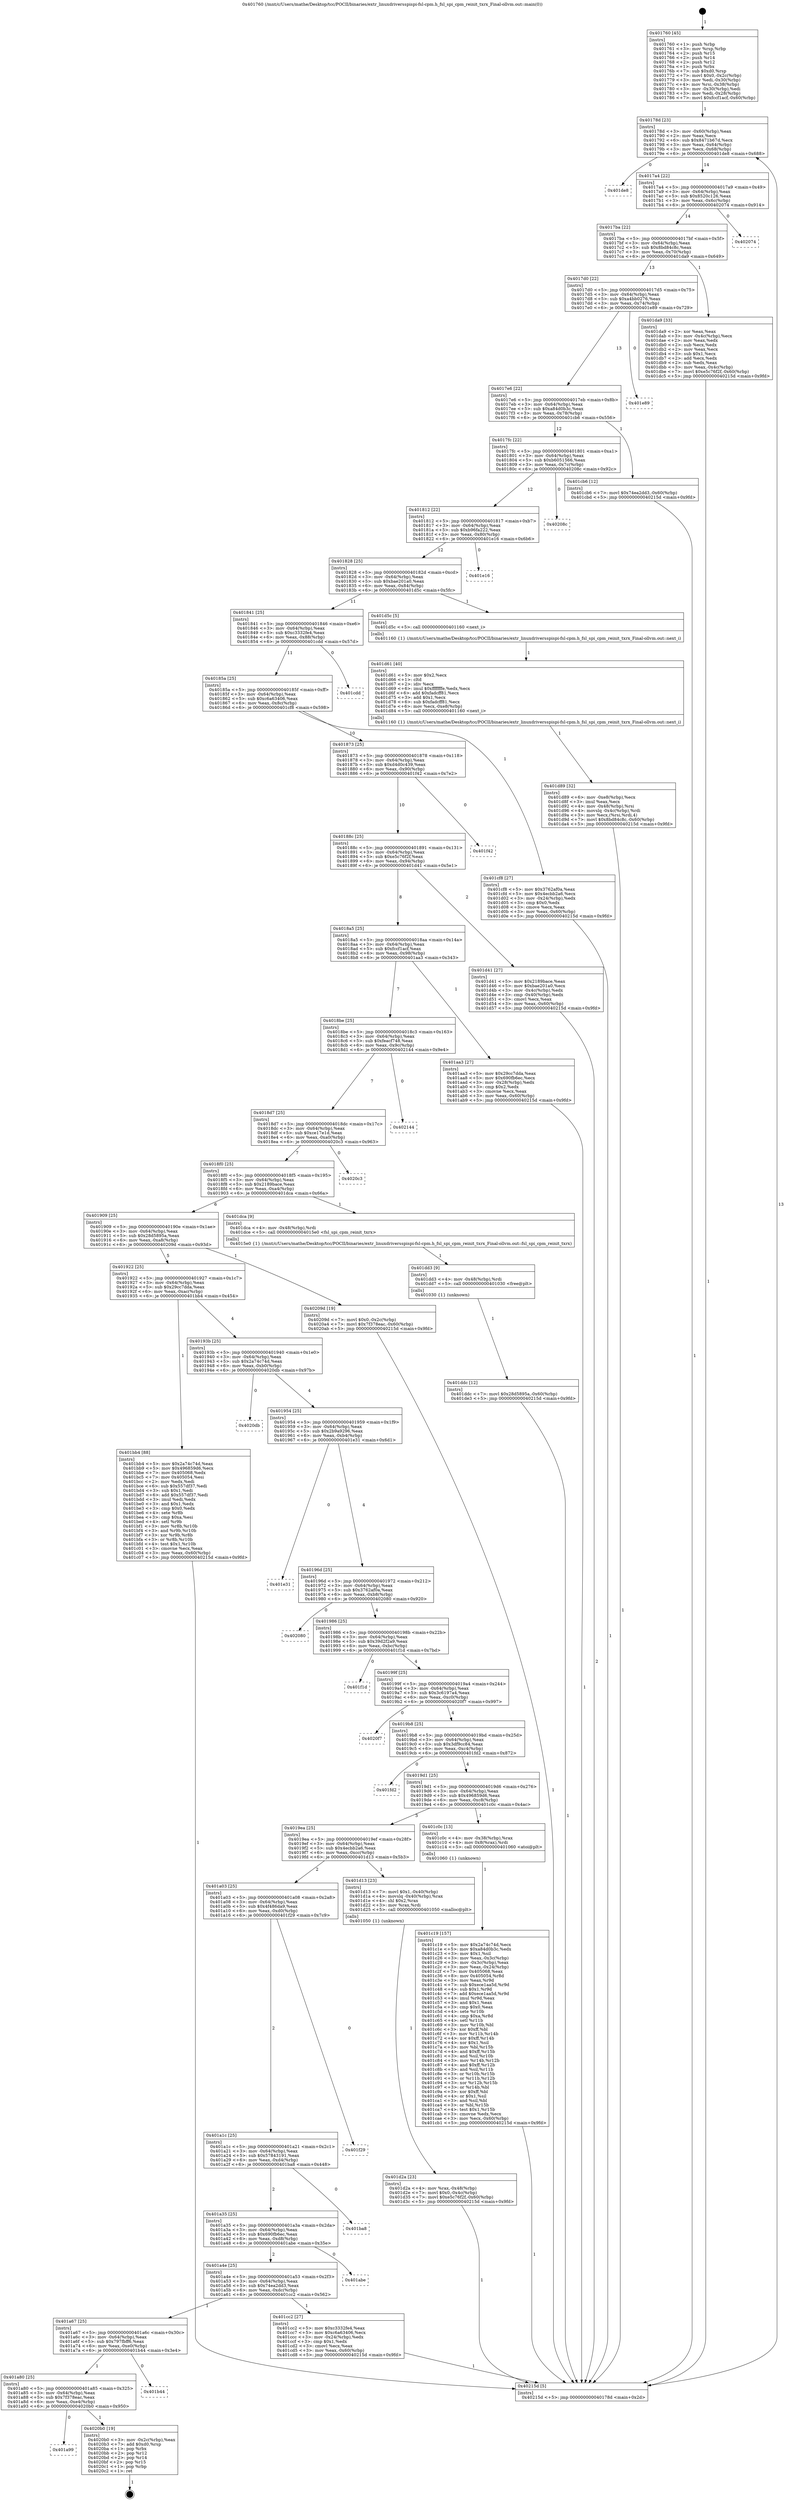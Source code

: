 digraph "0x401760" {
  label = "0x401760 (/mnt/c/Users/mathe/Desktop/tcc/POCII/binaries/extr_linuxdriversspispi-fsl-cpm.h_fsl_spi_cpm_reinit_txrx_Final-ollvm.out::main(0))"
  labelloc = "t"
  node[shape=record]

  Entry [label="",width=0.3,height=0.3,shape=circle,fillcolor=black,style=filled]
  "0x40178d" [label="{
     0x40178d [23]\l
     | [instrs]\l
     &nbsp;&nbsp;0x40178d \<+3\>: mov -0x60(%rbp),%eax\l
     &nbsp;&nbsp;0x401790 \<+2\>: mov %eax,%ecx\l
     &nbsp;&nbsp;0x401792 \<+6\>: sub $0x8471b67d,%ecx\l
     &nbsp;&nbsp;0x401798 \<+3\>: mov %eax,-0x64(%rbp)\l
     &nbsp;&nbsp;0x40179b \<+3\>: mov %ecx,-0x68(%rbp)\l
     &nbsp;&nbsp;0x40179e \<+6\>: je 0000000000401de8 \<main+0x688\>\l
  }"]
  "0x401de8" [label="{
     0x401de8\l
  }", style=dashed]
  "0x4017a4" [label="{
     0x4017a4 [22]\l
     | [instrs]\l
     &nbsp;&nbsp;0x4017a4 \<+5\>: jmp 00000000004017a9 \<main+0x49\>\l
     &nbsp;&nbsp;0x4017a9 \<+3\>: mov -0x64(%rbp),%eax\l
     &nbsp;&nbsp;0x4017ac \<+5\>: sub $0x8520c126,%eax\l
     &nbsp;&nbsp;0x4017b1 \<+3\>: mov %eax,-0x6c(%rbp)\l
     &nbsp;&nbsp;0x4017b4 \<+6\>: je 0000000000402074 \<main+0x914\>\l
  }"]
  Exit [label="",width=0.3,height=0.3,shape=circle,fillcolor=black,style=filled,peripheries=2]
  "0x402074" [label="{
     0x402074\l
  }", style=dashed]
  "0x4017ba" [label="{
     0x4017ba [22]\l
     | [instrs]\l
     &nbsp;&nbsp;0x4017ba \<+5\>: jmp 00000000004017bf \<main+0x5f\>\l
     &nbsp;&nbsp;0x4017bf \<+3\>: mov -0x64(%rbp),%eax\l
     &nbsp;&nbsp;0x4017c2 \<+5\>: sub $0x8bd84c8c,%eax\l
     &nbsp;&nbsp;0x4017c7 \<+3\>: mov %eax,-0x70(%rbp)\l
     &nbsp;&nbsp;0x4017ca \<+6\>: je 0000000000401da9 \<main+0x649\>\l
  }"]
  "0x401a99" [label="{
     0x401a99\l
  }", style=dashed]
  "0x401da9" [label="{
     0x401da9 [33]\l
     | [instrs]\l
     &nbsp;&nbsp;0x401da9 \<+2\>: xor %eax,%eax\l
     &nbsp;&nbsp;0x401dab \<+3\>: mov -0x4c(%rbp),%ecx\l
     &nbsp;&nbsp;0x401dae \<+2\>: mov %eax,%edx\l
     &nbsp;&nbsp;0x401db0 \<+2\>: sub %ecx,%edx\l
     &nbsp;&nbsp;0x401db2 \<+2\>: mov %eax,%ecx\l
     &nbsp;&nbsp;0x401db4 \<+3\>: sub $0x1,%ecx\l
     &nbsp;&nbsp;0x401db7 \<+2\>: add %ecx,%edx\l
     &nbsp;&nbsp;0x401db9 \<+2\>: sub %edx,%eax\l
     &nbsp;&nbsp;0x401dbb \<+3\>: mov %eax,-0x4c(%rbp)\l
     &nbsp;&nbsp;0x401dbe \<+7\>: movl $0xe5c76f2f,-0x60(%rbp)\l
     &nbsp;&nbsp;0x401dc5 \<+5\>: jmp 000000000040215d \<main+0x9fd\>\l
  }"]
  "0x4017d0" [label="{
     0x4017d0 [22]\l
     | [instrs]\l
     &nbsp;&nbsp;0x4017d0 \<+5\>: jmp 00000000004017d5 \<main+0x75\>\l
     &nbsp;&nbsp;0x4017d5 \<+3\>: mov -0x64(%rbp),%eax\l
     &nbsp;&nbsp;0x4017d8 \<+5\>: sub $0xa4bb0276,%eax\l
     &nbsp;&nbsp;0x4017dd \<+3\>: mov %eax,-0x74(%rbp)\l
     &nbsp;&nbsp;0x4017e0 \<+6\>: je 0000000000401e89 \<main+0x729\>\l
  }"]
  "0x4020b0" [label="{
     0x4020b0 [19]\l
     | [instrs]\l
     &nbsp;&nbsp;0x4020b0 \<+3\>: mov -0x2c(%rbp),%eax\l
     &nbsp;&nbsp;0x4020b3 \<+7\>: add $0xd0,%rsp\l
     &nbsp;&nbsp;0x4020ba \<+1\>: pop %rbx\l
     &nbsp;&nbsp;0x4020bb \<+2\>: pop %r12\l
     &nbsp;&nbsp;0x4020bd \<+2\>: pop %r14\l
     &nbsp;&nbsp;0x4020bf \<+2\>: pop %r15\l
     &nbsp;&nbsp;0x4020c1 \<+1\>: pop %rbp\l
     &nbsp;&nbsp;0x4020c2 \<+1\>: ret\l
  }"]
  "0x401e89" [label="{
     0x401e89\l
  }", style=dashed]
  "0x4017e6" [label="{
     0x4017e6 [22]\l
     | [instrs]\l
     &nbsp;&nbsp;0x4017e6 \<+5\>: jmp 00000000004017eb \<main+0x8b\>\l
     &nbsp;&nbsp;0x4017eb \<+3\>: mov -0x64(%rbp),%eax\l
     &nbsp;&nbsp;0x4017ee \<+5\>: sub $0xa84d0b3c,%eax\l
     &nbsp;&nbsp;0x4017f3 \<+3\>: mov %eax,-0x78(%rbp)\l
     &nbsp;&nbsp;0x4017f6 \<+6\>: je 0000000000401cb6 \<main+0x556\>\l
  }"]
  "0x401a80" [label="{
     0x401a80 [25]\l
     | [instrs]\l
     &nbsp;&nbsp;0x401a80 \<+5\>: jmp 0000000000401a85 \<main+0x325\>\l
     &nbsp;&nbsp;0x401a85 \<+3\>: mov -0x64(%rbp),%eax\l
     &nbsp;&nbsp;0x401a88 \<+5\>: sub $0x7f378eac,%eax\l
     &nbsp;&nbsp;0x401a8d \<+6\>: mov %eax,-0xe4(%rbp)\l
     &nbsp;&nbsp;0x401a93 \<+6\>: je 00000000004020b0 \<main+0x950\>\l
  }"]
  "0x401cb6" [label="{
     0x401cb6 [12]\l
     | [instrs]\l
     &nbsp;&nbsp;0x401cb6 \<+7\>: movl $0x74ea2dd3,-0x60(%rbp)\l
     &nbsp;&nbsp;0x401cbd \<+5\>: jmp 000000000040215d \<main+0x9fd\>\l
  }"]
  "0x4017fc" [label="{
     0x4017fc [22]\l
     | [instrs]\l
     &nbsp;&nbsp;0x4017fc \<+5\>: jmp 0000000000401801 \<main+0xa1\>\l
     &nbsp;&nbsp;0x401801 \<+3\>: mov -0x64(%rbp),%eax\l
     &nbsp;&nbsp;0x401804 \<+5\>: sub $0xb6051566,%eax\l
     &nbsp;&nbsp;0x401809 \<+3\>: mov %eax,-0x7c(%rbp)\l
     &nbsp;&nbsp;0x40180c \<+6\>: je 000000000040208c \<main+0x92c\>\l
  }"]
  "0x401b44" [label="{
     0x401b44\l
  }", style=dashed]
  "0x40208c" [label="{
     0x40208c\l
  }", style=dashed]
  "0x401812" [label="{
     0x401812 [22]\l
     | [instrs]\l
     &nbsp;&nbsp;0x401812 \<+5\>: jmp 0000000000401817 \<main+0xb7\>\l
     &nbsp;&nbsp;0x401817 \<+3\>: mov -0x64(%rbp),%eax\l
     &nbsp;&nbsp;0x40181a \<+5\>: sub $0xb96fa222,%eax\l
     &nbsp;&nbsp;0x40181f \<+3\>: mov %eax,-0x80(%rbp)\l
     &nbsp;&nbsp;0x401822 \<+6\>: je 0000000000401e16 \<main+0x6b6\>\l
  }"]
  "0x401ddc" [label="{
     0x401ddc [12]\l
     | [instrs]\l
     &nbsp;&nbsp;0x401ddc \<+7\>: movl $0x28d5895a,-0x60(%rbp)\l
     &nbsp;&nbsp;0x401de3 \<+5\>: jmp 000000000040215d \<main+0x9fd\>\l
  }"]
  "0x401e16" [label="{
     0x401e16\l
  }", style=dashed]
  "0x401828" [label="{
     0x401828 [25]\l
     | [instrs]\l
     &nbsp;&nbsp;0x401828 \<+5\>: jmp 000000000040182d \<main+0xcd\>\l
     &nbsp;&nbsp;0x40182d \<+3\>: mov -0x64(%rbp),%eax\l
     &nbsp;&nbsp;0x401830 \<+5\>: sub $0xbae201a0,%eax\l
     &nbsp;&nbsp;0x401835 \<+6\>: mov %eax,-0x84(%rbp)\l
     &nbsp;&nbsp;0x40183b \<+6\>: je 0000000000401d5c \<main+0x5fc\>\l
  }"]
  "0x401dd3" [label="{
     0x401dd3 [9]\l
     | [instrs]\l
     &nbsp;&nbsp;0x401dd3 \<+4\>: mov -0x48(%rbp),%rdi\l
     &nbsp;&nbsp;0x401dd7 \<+5\>: call 0000000000401030 \<free@plt\>\l
     | [calls]\l
     &nbsp;&nbsp;0x401030 \{1\} (unknown)\l
  }"]
  "0x401d5c" [label="{
     0x401d5c [5]\l
     | [instrs]\l
     &nbsp;&nbsp;0x401d5c \<+5\>: call 0000000000401160 \<next_i\>\l
     | [calls]\l
     &nbsp;&nbsp;0x401160 \{1\} (/mnt/c/Users/mathe/Desktop/tcc/POCII/binaries/extr_linuxdriversspispi-fsl-cpm.h_fsl_spi_cpm_reinit_txrx_Final-ollvm.out::next_i)\l
  }"]
  "0x401841" [label="{
     0x401841 [25]\l
     | [instrs]\l
     &nbsp;&nbsp;0x401841 \<+5\>: jmp 0000000000401846 \<main+0xe6\>\l
     &nbsp;&nbsp;0x401846 \<+3\>: mov -0x64(%rbp),%eax\l
     &nbsp;&nbsp;0x401849 \<+5\>: sub $0xc3332fe4,%eax\l
     &nbsp;&nbsp;0x40184e \<+6\>: mov %eax,-0x88(%rbp)\l
     &nbsp;&nbsp;0x401854 \<+6\>: je 0000000000401cdd \<main+0x57d\>\l
  }"]
  "0x401d89" [label="{
     0x401d89 [32]\l
     | [instrs]\l
     &nbsp;&nbsp;0x401d89 \<+6\>: mov -0xe8(%rbp),%ecx\l
     &nbsp;&nbsp;0x401d8f \<+3\>: imul %eax,%ecx\l
     &nbsp;&nbsp;0x401d92 \<+4\>: mov -0x48(%rbp),%rsi\l
     &nbsp;&nbsp;0x401d96 \<+4\>: movslq -0x4c(%rbp),%rdi\l
     &nbsp;&nbsp;0x401d9a \<+3\>: mov %ecx,(%rsi,%rdi,4)\l
     &nbsp;&nbsp;0x401d9d \<+7\>: movl $0x8bd84c8c,-0x60(%rbp)\l
     &nbsp;&nbsp;0x401da4 \<+5\>: jmp 000000000040215d \<main+0x9fd\>\l
  }"]
  "0x401cdd" [label="{
     0x401cdd\l
  }", style=dashed]
  "0x40185a" [label="{
     0x40185a [25]\l
     | [instrs]\l
     &nbsp;&nbsp;0x40185a \<+5\>: jmp 000000000040185f \<main+0xff\>\l
     &nbsp;&nbsp;0x40185f \<+3\>: mov -0x64(%rbp),%eax\l
     &nbsp;&nbsp;0x401862 \<+5\>: sub $0xc6a63406,%eax\l
     &nbsp;&nbsp;0x401867 \<+6\>: mov %eax,-0x8c(%rbp)\l
     &nbsp;&nbsp;0x40186d \<+6\>: je 0000000000401cf8 \<main+0x598\>\l
  }"]
  "0x401d61" [label="{
     0x401d61 [40]\l
     | [instrs]\l
     &nbsp;&nbsp;0x401d61 \<+5\>: mov $0x2,%ecx\l
     &nbsp;&nbsp;0x401d66 \<+1\>: cltd\l
     &nbsp;&nbsp;0x401d67 \<+2\>: idiv %ecx\l
     &nbsp;&nbsp;0x401d69 \<+6\>: imul $0xfffffffe,%edx,%ecx\l
     &nbsp;&nbsp;0x401d6f \<+6\>: add $0xfadcff81,%ecx\l
     &nbsp;&nbsp;0x401d75 \<+3\>: add $0x1,%ecx\l
     &nbsp;&nbsp;0x401d78 \<+6\>: sub $0xfadcff81,%ecx\l
     &nbsp;&nbsp;0x401d7e \<+6\>: mov %ecx,-0xe8(%rbp)\l
     &nbsp;&nbsp;0x401d84 \<+5\>: call 0000000000401160 \<next_i\>\l
     | [calls]\l
     &nbsp;&nbsp;0x401160 \{1\} (/mnt/c/Users/mathe/Desktop/tcc/POCII/binaries/extr_linuxdriversspispi-fsl-cpm.h_fsl_spi_cpm_reinit_txrx_Final-ollvm.out::next_i)\l
  }"]
  "0x401cf8" [label="{
     0x401cf8 [27]\l
     | [instrs]\l
     &nbsp;&nbsp;0x401cf8 \<+5\>: mov $0x3762af0a,%eax\l
     &nbsp;&nbsp;0x401cfd \<+5\>: mov $0x4ecbb2a6,%ecx\l
     &nbsp;&nbsp;0x401d02 \<+3\>: mov -0x24(%rbp),%edx\l
     &nbsp;&nbsp;0x401d05 \<+3\>: cmp $0x0,%edx\l
     &nbsp;&nbsp;0x401d08 \<+3\>: cmove %ecx,%eax\l
     &nbsp;&nbsp;0x401d0b \<+3\>: mov %eax,-0x60(%rbp)\l
     &nbsp;&nbsp;0x401d0e \<+5\>: jmp 000000000040215d \<main+0x9fd\>\l
  }"]
  "0x401873" [label="{
     0x401873 [25]\l
     | [instrs]\l
     &nbsp;&nbsp;0x401873 \<+5\>: jmp 0000000000401878 \<main+0x118\>\l
     &nbsp;&nbsp;0x401878 \<+3\>: mov -0x64(%rbp),%eax\l
     &nbsp;&nbsp;0x40187b \<+5\>: sub $0xd4d0c439,%eax\l
     &nbsp;&nbsp;0x401880 \<+6\>: mov %eax,-0x90(%rbp)\l
     &nbsp;&nbsp;0x401886 \<+6\>: je 0000000000401f42 \<main+0x7e2\>\l
  }"]
  "0x401d2a" [label="{
     0x401d2a [23]\l
     | [instrs]\l
     &nbsp;&nbsp;0x401d2a \<+4\>: mov %rax,-0x48(%rbp)\l
     &nbsp;&nbsp;0x401d2e \<+7\>: movl $0x0,-0x4c(%rbp)\l
     &nbsp;&nbsp;0x401d35 \<+7\>: movl $0xe5c76f2f,-0x60(%rbp)\l
     &nbsp;&nbsp;0x401d3c \<+5\>: jmp 000000000040215d \<main+0x9fd\>\l
  }"]
  "0x401f42" [label="{
     0x401f42\l
  }", style=dashed]
  "0x40188c" [label="{
     0x40188c [25]\l
     | [instrs]\l
     &nbsp;&nbsp;0x40188c \<+5\>: jmp 0000000000401891 \<main+0x131\>\l
     &nbsp;&nbsp;0x401891 \<+3\>: mov -0x64(%rbp),%eax\l
     &nbsp;&nbsp;0x401894 \<+5\>: sub $0xe5c76f2f,%eax\l
     &nbsp;&nbsp;0x401899 \<+6\>: mov %eax,-0x94(%rbp)\l
     &nbsp;&nbsp;0x40189f \<+6\>: je 0000000000401d41 \<main+0x5e1\>\l
  }"]
  "0x401a67" [label="{
     0x401a67 [25]\l
     | [instrs]\l
     &nbsp;&nbsp;0x401a67 \<+5\>: jmp 0000000000401a6c \<main+0x30c\>\l
     &nbsp;&nbsp;0x401a6c \<+3\>: mov -0x64(%rbp),%eax\l
     &nbsp;&nbsp;0x401a6f \<+5\>: sub $0x797fbff6,%eax\l
     &nbsp;&nbsp;0x401a74 \<+6\>: mov %eax,-0xe0(%rbp)\l
     &nbsp;&nbsp;0x401a7a \<+6\>: je 0000000000401b44 \<main+0x3e4\>\l
  }"]
  "0x401d41" [label="{
     0x401d41 [27]\l
     | [instrs]\l
     &nbsp;&nbsp;0x401d41 \<+5\>: mov $0x2189bace,%eax\l
     &nbsp;&nbsp;0x401d46 \<+5\>: mov $0xbae201a0,%ecx\l
     &nbsp;&nbsp;0x401d4b \<+3\>: mov -0x4c(%rbp),%edx\l
     &nbsp;&nbsp;0x401d4e \<+3\>: cmp -0x40(%rbp),%edx\l
     &nbsp;&nbsp;0x401d51 \<+3\>: cmovl %ecx,%eax\l
     &nbsp;&nbsp;0x401d54 \<+3\>: mov %eax,-0x60(%rbp)\l
     &nbsp;&nbsp;0x401d57 \<+5\>: jmp 000000000040215d \<main+0x9fd\>\l
  }"]
  "0x4018a5" [label="{
     0x4018a5 [25]\l
     | [instrs]\l
     &nbsp;&nbsp;0x4018a5 \<+5\>: jmp 00000000004018aa \<main+0x14a\>\l
     &nbsp;&nbsp;0x4018aa \<+3\>: mov -0x64(%rbp),%eax\l
     &nbsp;&nbsp;0x4018ad \<+5\>: sub $0xfccf1acf,%eax\l
     &nbsp;&nbsp;0x4018b2 \<+6\>: mov %eax,-0x98(%rbp)\l
     &nbsp;&nbsp;0x4018b8 \<+6\>: je 0000000000401aa3 \<main+0x343\>\l
  }"]
  "0x401cc2" [label="{
     0x401cc2 [27]\l
     | [instrs]\l
     &nbsp;&nbsp;0x401cc2 \<+5\>: mov $0xc3332fe4,%eax\l
     &nbsp;&nbsp;0x401cc7 \<+5\>: mov $0xc6a63406,%ecx\l
     &nbsp;&nbsp;0x401ccc \<+3\>: mov -0x24(%rbp),%edx\l
     &nbsp;&nbsp;0x401ccf \<+3\>: cmp $0x1,%edx\l
     &nbsp;&nbsp;0x401cd2 \<+3\>: cmovl %ecx,%eax\l
     &nbsp;&nbsp;0x401cd5 \<+3\>: mov %eax,-0x60(%rbp)\l
     &nbsp;&nbsp;0x401cd8 \<+5\>: jmp 000000000040215d \<main+0x9fd\>\l
  }"]
  "0x401aa3" [label="{
     0x401aa3 [27]\l
     | [instrs]\l
     &nbsp;&nbsp;0x401aa3 \<+5\>: mov $0x29cc7dda,%eax\l
     &nbsp;&nbsp;0x401aa8 \<+5\>: mov $0x690fb6ec,%ecx\l
     &nbsp;&nbsp;0x401aad \<+3\>: mov -0x28(%rbp),%edx\l
     &nbsp;&nbsp;0x401ab0 \<+3\>: cmp $0x2,%edx\l
     &nbsp;&nbsp;0x401ab3 \<+3\>: cmovne %ecx,%eax\l
     &nbsp;&nbsp;0x401ab6 \<+3\>: mov %eax,-0x60(%rbp)\l
     &nbsp;&nbsp;0x401ab9 \<+5\>: jmp 000000000040215d \<main+0x9fd\>\l
  }"]
  "0x4018be" [label="{
     0x4018be [25]\l
     | [instrs]\l
     &nbsp;&nbsp;0x4018be \<+5\>: jmp 00000000004018c3 \<main+0x163\>\l
     &nbsp;&nbsp;0x4018c3 \<+3\>: mov -0x64(%rbp),%eax\l
     &nbsp;&nbsp;0x4018c6 \<+5\>: sub $0xfeacf748,%eax\l
     &nbsp;&nbsp;0x4018cb \<+6\>: mov %eax,-0x9c(%rbp)\l
     &nbsp;&nbsp;0x4018d1 \<+6\>: je 0000000000402144 \<main+0x9e4\>\l
  }"]
  "0x40215d" [label="{
     0x40215d [5]\l
     | [instrs]\l
     &nbsp;&nbsp;0x40215d \<+5\>: jmp 000000000040178d \<main+0x2d\>\l
  }"]
  "0x401760" [label="{
     0x401760 [45]\l
     | [instrs]\l
     &nbsp;&nbsp;0x401760 \<+1\>: push %rbp\l
     &nbsp;&nbsp;0x401761 \<+3\>: mov %rsp,%rbp\l
     &nbsp;&nbsp;0x401764 \<+2\>: push %r15\l
     &nbsp;&nbsp;0x401766 \<+2\>: push %r14\l
     &nbsp;&nbsp;0x401768 \<+2\>: push %r12\l
     &nbsp;&nbsp;0x40176a \<+1\>: push %rbx\l
     &nbsp;&nbsp;0x40176b \<+7\>: sub $0xd0,%rsp\l
     &nbsp;&nbsp;0x401772 \<+7\>: movl $0x0,-0x2c(%rbp)\l
     &nbsp;&nbsp;0x401779 \<+3\>: mov %edi,-0x30(%rbp)\l
     &nbsp;&nbsp;0x40177c \<+4\>: mov %rsi,-0x38(%rbp)\l
     &nbsp;&nbsp;0x401780 \<+3\>: mov -0x30(%rbp),%edi\l
     &nbsp;&nbsp;0x401783 \<+3\>: mov %edi,-0x28(%rbp)\l
     &nbsp;&nbsp;0x401786 \<+7\>: movl $0xfccf1acf,-0x60(%rbp)\l
  }"]
  "0x401a4e" [label="{
     0x401a4e [25]\l
     | [instrs]\l
     &nbsp;&nbsp;0x401a4e \<+5\>: jmp 0000000000401a53 \<main+0x2f3\>\l
     &nbsp;&nbsp;0x401a53 \<+3\>: mov -0x64(%rbp),%eax\l
     &nbsp;&nbsp;0x401a56 \<+5\>: sub $0x74ea2dd3,%eax\l
     &nbsp;&nbsp;0x401a5b \<+6\>: mov %eax,-0xdc(%rbp)\l
     &nbsp;&nbsp;0x401a61 \<+6\>: je 0000000000401cc2 \<main+0x562\>\l
  }"]
  "0x402144" [label="{
     0x402144\l
  }", style=dashed]
  "0x4018d7" [label="{
     0x4018d7 [25]\l
     | [instrs]\l
     &nbsp;&nbsp;0x4018d7 \<+5\>: jmp 00000000004018dc \<main+0x17c\>\l
     &nbsp;&nbsp;0x4018dc \<+3\>: mov -0x64(%rbp),%eax\l
     &nbsp;&nbsp;0x4018df \<+5\>: sub $0xce17e1d,%eax\l
     &nbsp;&nbsp;0x4018e4 \<+6\>: mov %eax,-0xa0(%rbp)\l
     &nbsp;&nbsp;0x4018ea \<+6\>: je 00000000004020c3 \<main+0x963\>\l
  }"]
  "0x401abe" [label="{
     0x401abe\l
  }", style=dashed]
  "0x4020c3" [label="{
     0x4020c3\l
  }", style=dashed]
  "0x4018f0" [label="{
     0x4018f0 [25]\l
     | [instrs]\l
     &nbsp;&nbsp;0x4018f0 \<+5\>: jmp 00000000004018f5 \<main+0x195\>\l
     &nbsp;&nbsp;0x4018f5 \<+3\>: mov -0x64(%rbp),%eax\l
     &nbsp;&nbsp;0x4018f8 \<+5\>: sub $0x2189bace,%eax\l
     &nbsp;&nbsp;0x4018fd \<+6\>: mov %eax,-0xa4(%rbp)\l
     &nbsp;&nbsp;0x401903 \<+6\>: je 0000000000401dca \<main+0x66a\>\l
  }"]
  "0x401a35" [label="{
     0x401a35 [25]\l
     | [instrs]\l
     &nbsp;&nbsp;0x401a35 \<+5\>: jmp 0000000000401a3a \<main+0x2da\>\l
     &nbsp;&nbsp;0x401a3a \<+3\>: mov -0x64(%rbp),%eax\l
     &nbsp;&nbsp;0x401a3d \<+5\>: sub $0x690fb6ec,%eax\l
     &nbsp;&nbsp;0x401a42 \<+6\>: mov %eax,-0xd8(%rbp)\l
     &nbsp;&nbsp;0x401a48 \<+6\>: je 0000000000401abe \<main+0x35e\>\l
  }"]
  "0x401dca" [label="{
     0x401dca [9]\l
     | [instrs]\l
     &nbsp;&nbsp;0x401dca \<+4\>: mov -0x48(%rbp),%rdi\l
     &nbsp;&nbsp;0x401dce \<+5\>: call 00000000004015e0 \<fsl_spi_cpm_reinit_txrx\>\l
     | [calls]\l
     &nbsp;&nbsp;0x4015e0 \{1\} (/mnt/c/Users/mathe/Desktop/tcc/POCII/binaries/extr_linuxdriversspispi-fsl-cpm.h_fsl_spi_cpm_reinit_txrx_Final-ollvm.out::fsl_spi_cpm_reinit_txrx)\l
  }"]
  "0x401909" [label="{
     0x401909 [25]\l
     | [instrs]\l
     &nbsp;&nbsp;0x401909 \<+5\>: jmp 000000000040190e \<main+0x1ae\>\l
     &nbsp;&nbsp;0x40190e \<+3\>: mov -0x64(%rbp),%eax\l
     &nbsp;&nbsp;0x401911 \<+5\>: sub $0x28d5895a,%eax\l
     &nbsp;&nbsp;0x401916 \<+6\>: mov %eax,-0xa8(%rbp)\l
     &nbsp;&nbsp;0x40191c \<+6\>: je 000000000040209d \<main+0x93d\>\l
  }"]
  "0x401ba8" [label="{
     0x401ba8\l
  }", style=dashed]
  "0x40209d" [label="{
     0x40209d [19]\l
     | [instrs]\l
     &nbsp;&nbsp;0x40209d \<+7\>: movl $0x0,-0x2c(%rbp)\l
     &nbsp;&nbsp;0x4020a4 \<+7\>: movl $0x7f378eac,-0x60(%rbp)\l
     &nbsp;&nbsp;0x4020ab \<+5\>: jmp 000000000040215d \<main+0x9fd\>\l
  }"]
  "0x401922" [label="{
     0x401922 [25]\l
     | [instrs]\l
     &nbsp;&nbsp;0x401922 \<+5\>: jmp 0000000000401927 \<main+0x1c7\>\l
     &nbsp;&nbsp;0x401927 \<+3\>: mov -0x64(%rbp),%eax\l
     &nbsp;&nbsp;0x40192a \<+5\>: sub $0x29cc7dda,%eax\l
     &nbsp;&nbsp;0x40192f \<+6\>: mov %eax,-0xac(%rbp)\l
     &nbsp;&nbsp;0x401935 \<+6\>: je 0000000000401bb4 \<main+0x454\>\l
  }"]
  "0x401a1c" [label="{
     0x401a1c [25]\l
     | [instrs]\l
     &nbsp;&nbsp;0x401a1c \<+5\>: jmp 0000000000401a21 \<main+0x2c1\>\l
     &nbsp;&nbsp;0x401a21 \<+3\>: mov -0x64(%rbp),%eax\l
     &nbsp;&nbsp;0x401a24 \<+5\>: sub $0x57843191,%eax\l
     &nbsp;&nbsp;0x401a29 \<+6\>: mov %eax,-0xd4(%rbp)\l
     &nbsp;&nbsp;0x401a2f \<+6\>: je 0000000000401ba8 \<main+0x448\>\l
  }"]
  "0x401bb4" [label="{
     0x401bb4 [88]\l
     | [instrs]\l
     &nbsp;&nbsp;0x401bb4 \<+5\>: mov $0x2a74c74d,%eax\l
     &nbsp;&nbsp;0x401bb9 \<+5\>: mov $0x496859d6,%ecx\l
     &nbsp;&nbsp;0x401bbe \<+7\>: mov 0x405068,%edx\l
     &nbsp;&nbsp;0x401bc5 \<+7\>: mov 0x405054,%esi\l
     &nbsp;&nbsp;0x401bcc \<+2\>: mov %edx,%edi\l
     &nbsp;&nbsp;0x401bce \<+6\>: sub $0x557df37,%edi\l
     &nbsp;&nbsp;0x401bd4 \<+3\>: sub $0x1,%edi\l
     &nbsp;&nbsp;0x401bd7 \<+6\>: add $0x557df37,%edi\l
     &nbsp;&nbsp;0x401bdd \<+3\>: imul %edi,%edx\l
     &nbsp;&nbsp;0x401be0 \<+3\>: and $0x1,%edx\l
     &nbsp;&nbsp;0x401be3 \<+3\>: cmp $0x0,%edx\l
     &nbsp;&nbsp;0x401be6 \<+4\>: sete %r8b\l
     &nbsp;&nbsp;0x401bea \<+3\>: cmp $0xa,%esi\l
     &nbsp;&nbsp;0x401bed \<+4\>: setl %r9b\l
     &nbsp;&nbsp;0x401bf1 \<+3\>: mov %r8b,%r10b\l
     &nbsp;&nbsp;0x401bf4 \<+3\>: and %r9b,%r10b\l
     &nbsp;&nbsp;0x401bf7 \<+3\>: xor %r9b,%r8b\l
     &nbsp;&nbsp;0x401bfa \<+3\>: or %r8b,%r10b\l
     &nbsp;&nbsp;0x401bfd \<+4\>: test $0x1,%r10b\l
     &nbsp;&nbsp;0x401c01 \<+3\>: cmovne %ecx,%eax\l
     &nbsp;&nbsp;0x401c04 \<+3\>: mov %eax,-0x60(%rbp)\l
     &nbsp;&nbsp;0x401c07 \<+5\>: jmp 000000000040215d \<main+0x9fd\>\l
  }"]
  "0x40193b" [label="{
     0x40193b [25]\l
     | [instrs]\l
     &nbsp;&nbsp;0x40193b \<+5\>: jmp 0000000000401940 \<main+0x1e0\>\l
     &nbsp;&nbsp;0x401940 \<+3\>: mov -0x64(%rbp),%eax\l
     &nbsp;&nbsp;0x401943 \<+5\>: sub $0x2a74c74d,%eax\l
     &nbsp;&nbsp;0x401948 \<+6\>: mov %eax,-0xb0(%rbp)\l
     &nbsp;&nbsp;0x40194e \<+6\>: je 00000000004020db \<main+0x97b\>\l
  }"]
  "0x401f29" [label="{
     0x401f29\l
  }", style=dashed]
  "0x4020db" [label="{
     0x4020db\l
  }", style=dashed]
  "0x401954" [label="{
     0x401954 [25]\l
     | [instrs]\l
     &nbsp;&nbsp;0x401954 \<+5\>: jmp 0000000000401959 \<main+0x1f9\>\l
     &nbsp;&nbsp;0x401959 \<+3\>: mov -0x64(%rbp),%eax\l
     &nbsp;&nbsp;0x40195c \<+5\>: sub $0x2b9a9296,%eax\l
     &nbsp;&nbsp;0x401961 \<+6\>: mov %eax,-0xb4(%rbp)\l
     &nbsp;&nbsp;0x401967 \<+6\>: je 0000000000401e31 \<main+0x6d1\>\l
  }"]
  "0x401a03" [label="{
     0x401a03 [25]\l
     | [instrs]\l
     &nbsp;&nbsp;0x401a03 \<+5\>: jmp 0000000000401a08 \<main+0x2a8\>\l
     &nbsp;&nbsp;0x401a08 \<+3\>: mov -0x64(%rbp),%eax\l
     &nbsp;&nbsp;0x401a0b \<+5\>: sub $0x4f486da9,%eax\l
     &nbsp;&nbsp;0x401a10 \<+6\>: mov %eax,-0xd0(%rbp)\l
     &nbsp;&nbsp;0x401a16 \<+6\>: je 0000000000401f29 \<main+0x7c9\>\l
  }"]
  "0x401e31" [label="{
     0x401e31\l
  }", style=dashed]
  "0x40196d" [label="{
     0x40196d [25]\l
     | [instrs]\l
     &nbsp;&nbsp;0x40196d \<+5\>: jmp 0000000000401972 \<main+0x212\>\l
     &nbsp;&nbsp;0x401972 \<+3\>: mov -0x64(%rbp),%eax\l
     &nbsp;&nbsp;0x401975 \<+5\>: sub $0x3762af0a,%eax\l
     &nbsp;&nbsp;0x40197a \<+6\>: mov %eax,-0xb8(%rbp)\l
     &nbsp;&nbsp;0x401980 \<+6\>: je 0000000000402080 \<main+0x920\>\l
  }"]
  "0x401d13" [label="{
     0x401d13 [23]\l
     | [instrs]\l
     &nbsp;&nbsp;0x401d13 \<+7\>: movl $0x1,-0x40(%rbp)\l
     &nbsp;&nbsp;0x401d1a \<+4\>: movslq -0x40(%rbp),%rax\l
     &nbsp;&nbsp;0x401d1e \<+4\>: shl $0x2,%rax\l
     &nbsp;&nbsp;0x401d22 \<+3\>: mov %rax,%rdi\l
     &nbsp;&nbsp;0x401d25 \<+5\>: call 0000000000401050 \<malloc@plt\>\l
     | [calls]\l
     &nbsp;&nbsp;0x401050 \{1\} (unknown)\l
  }"]
  "0x402080" [label="{
     0x402080\l
  }", style=dashed]
  "0x401986" [label="{
     0x401986 [25]\l
     | [instrs]\l
     &nbsp;&nbsp;0x401986 \<+5\>: jmp 000000000040198b \<main+0x22b\>\l
     &nbsp;&nbsp;0x40198b \<+3\>: mov -0x64(%rbp),%eax\l
     &nbsp;&nbsp;0x40198e \<+5\>: sub $0x39d2f2a9,%eax\l
     &nbsp;&nbsp;0x401993 \<+6\>: mov %eax,-0xbc(%rbp)\l
     &nbsp;&nbsp;0x401999 \<+6\>: je 0000000000401f1d \<main+0x7bd\>\l
  }"]
  "0x401c19" [label="{
     0x401c19 [157]\l
     | [instrs]\l
     &nbsp;&nbsp;0x401c19 \<+5\>: mov $0x2a74c74d,%ecx\l
     &nbsp;&nbsp;0x401c1e \<+5\>: mov $0xa84d0b3c,%edx\l
     &nbsp;&nbsp;0x401c23 \<+3\>: mov $0x1,%sil\l
     &nbsp;&nbsp;0x401c26 \<+3\>: mov %eax,-0x3c(%rbp)\l
     &nbsp;&nbsp;0x401c29 \<+3\>: mov -0x3c(%rbp),%eax\l
     &nbsp;&nbsp;0x401c2c \<+3\>: mov %eax,-0x24(%rbp)\l
     &nbsp;&nbsp;0x401c2f \<+7\>: mov 0x405068,%eax\l
     &nbsp;&nbsp;0x401c36 \<+8\>: mov 0x405054,%r8d\l
     &nbsp;&nbsp;0x401c3e \<+3\>: mov %eax,%r9d\l
     &nbsp;&nbsp;0x401c41 \<+7\>: sub $0xece1aa5d,%r9d\l
     &nbsp;&nbsp;0x401c48 \<+4\>: sub $0x1,%r9d\l
     &nbsp;&nbsp;0x401c4c \<+7\>: add $0xece1aa5d,%r9d\l
     &nbsp;&nbsp;0x401c53 \<+4\>: imul %r9d,%eax\l
     &nbsp;&nbsp;0x401c57 \<+3\>: and $0x1,%eax\l
     &nbsp;&nbsp;0x401c5a \<+3\>: cmp $0x0,%eax\l
     &nbsp;&nbsp;0x401c5d \<+4\>: sete %r10b\l
     &nbsp;&nbsp;0x401c61 \<+4\>: cmp $0xa,%r8d\l
     &nbsp;&nbsp;0x401c65 \<+4\>: setl %r11b\l
     &nbsp;&nbsp;0x401c69 \<+3\>: mov %r10b,%bl\l
     &nbsp;&nbsp;0x401c6c \<+3\>: xor $0xff,%bl\l
     &nbsp;&nbsp;0x401c6f \<+3\>: mov %r11b,%r14b\l
     &nbsp;&nbsp;0x401c72 \<+4\>: xor $0xff,%r14b\l
     &nbsp;&nbsp;0x401c76 \<+4\>: xor $0x1,%sil\l
     &nbsp;&nbsp;0x401c7a \<+3\>: mov %bl,%r15b\l
     &nbsp;&nbsp;0x401c7d \<+4\>: and $0xff,%r15b\l
     &nbsp;&nbsp;0x401c81 \<+3\>: and %sil,%r10b\l
     &nbsp;&nbsp;0x401c84 \<+3\>: mov %r14b,%r12b\l
     &nbsp;&nbsp;0x401c87 \<+4\>: and $0xff,%r12b\l
     &nbsp;&nbsp;0x401c8b \<+3\>: and %sil,%r11b\l
     &nbsp;&nbsp;0x401c8e \<+3\>: or %r10b,%r15b\l
     &nbsp;&nbsp;0x401c91 \<+3\>: or %r11b,%r12b\l
     &nbsp;&nbsp;0x401c94 \<+3\>: xor %r12b,%r15b\l
     &nbsp;&nbsp;0x401c97 \<+3\>: or %r14b,%bl\l
     &nbsp;&nbsp;0x401c9a \<+3\>: xor $0xff,%bl\l
     &nbsp;&nbsp;0x401c9d \<+4\>: or $0x1,%sil\l
     &nbsp;&nbsp;0x401ca1 \<+3\>: and %sil,%bl\l
     &nbsp;&nbsp;0x401ca4 \<+3\>: or %bl,%r15b\l
     &nbsp;&nbsp;0x401ca7 \<+4\>: test $0x1,%r15b\l
     &nbsp;&nbsp;0x401cab \<+3\>: cmovne %edx,%ecx\l
     &nbsp;&nbsp;0x401cae \<+3\>: mov %ecx,-0x60(%rbp)\l
     &nbsp;&nbsp;0x401cb1 \<+5\>: jmp 000000000040215d \<main+0x9fd\>\l
  }"]
  "0x401f1d" [label="{
     0x401f1d\l
  }", style=dashed]
  "0x40199f" [label="{
     0x40199f [25]\l
     | [instrs]\l
     &nbsp;&nbsp;0x40199f \<+5\>: jmp 00000000004019a4 \<main+0x244\>\l
     &nbsp;&nbsp;0x4019a4 \<+3\>: mov -0x64(%rbp),%eax\l
     &nbsp;&nbsp;0x4019a7 \<+5\>: sub $0x3c6197a4,%eax\l
     &nbsp;&nbsp;0x4019ac \<+6\>: mov %eax,-0xc0(%rbp)\l
     &nbsp;&nbsp;0x4019b2 \<+6\>: je 00000000004020f7 \<main+0x997\>\l
  }"]
  "0x4019ea" [label="{
     0x4019ea [25]\l
     | [instrs]\l
     &nbsp;&nbsp;0x4019ea \<+5\>: jmp 00000000004019ef \<main+0x28f\>\l
     &nbsp;&nbsp;0x4019ef \<+3\>: mov -0x64(%rbp),%eax\l
     &nbsp;&nbsp;0x4019f2 \<+5\>: sub $0x4ecbb2a6,%eax\l
     &nbsp;&nbsp;0x4019f7 \<+6\>: mov %eax,-0xcc(%rbp)\l
     &nbsp;&nbsp;0x4019fd \<+6\>: je 0000000000401d13 \<main+0x5b3\>\l
  }"]
  "0x4020f7" [label="{
     0x4020f7\l
  }", style=dashed]
  "0x4019b8" [label="{
     0x4019b8 [25]\l
     | [instrs]\l
     &nbsp;&nbsp;0x4019b8 \<+5\>: jmp 00000000004019bd \<main+0x25d\>\l
     &nbsp;&nbsp;0x4019bd \<+3\>: mov -0x64(%rbp),%eax\l
     &nbsp;&nbsp;0x4019c0 \<+5\>: sub $0x3df9cc84,%eax\l
     &nbsp;&nbsp;0x4019c5 \<+6\>: mov %eax,-0xc4(%rbp)\l
     &nbsp;&nbsp;0x4019cb \<+6\>: je 0000000000401fd2 \<main+0x872\>\l
  }"]
  "0x401c0c" [label="{
     0x401c0c [13]\l
     | [instrs]\l
     &nbsp;&nbsp;0x401c0c \<+4\>: mov -0x38(%rbp),%rax\l
     &nbsp;&nbsp;0x401c10 \<+4\>: mov 0x8(%rax),%rdi\l
     &nbsp;&nbsp;0x401c14 \<+5\>: call 0000000000401060 \<atoi@plt\>\l
     | [calls]\l
     &nbsp;&nbsp;0x401060 \{1\} (unknown)\l
  }"]
  "0x401fd2" [label="{
     0x401fd2\l
  }", style=dashed]
  "0x4019d1" [label="{
     0x4019d1 [25]\l
     | [instrs]\l
     &nbsp;&nbsp;0x4019d1 \<+5\>: jmp 00000000004019d6 \<main+0x276\>\l
     &nbsp;&nbsp;0x4019d6 \<+3\>: mov -0x64(%rbp),%eax\l
     &nbsp;&nbsp;0x4019d9 \<+5\>: sub $0x496859d6,%eax\l
     &nbsp;&nbsp;0x4019de \<+6\>: mov %eax,-0xc8(%rbp)\l
     &nbsp;&nbsp;0x4019e4 \<+6\>: je 0000000000401c0c \<main+0x4ac\>\l
  }"]
  Entry -> "0x401760" [label=" 1"]
  "0x40178d" -> "0x401de8" [label=" 0"]
  "0x40178d" -> "0x4017a4" [label=" 14"]
  "0x4020b0" -> Exit [label=" 1"]
  "0x4017a4" -> "0x402074" [label=" 0"]
  "0x4017a4" -> "0x4017ba" [label=" 14"]
  "0x401a80" -> "0x401a99" [label=" 0"]
  "0x4017ba" -> "0x401da9" [label=" 1"]
  "0x4017ba" -> "0x4017d0" [label=" 13"]
  "0x401a80" -> "0x4020b0" [label=" 1"]
  "0x4017d0" -> "0x401e89" [label=" 0"]
  "0x4017d0" -> "0x4017e6" [label=" 13"]
  "0x401a67" -> "0x401a80" [label=" 1"]
  "0x4017e6" -> "0x401cb6" [label=" 1"]
  "0x4017e6" -> "0x4017fc" [label=" 12"]
  "0x401a67" -> "0x401b44" [label=" 0"]
  "0x4017fc" -> "0x40208c" [label=" 0"]
  "0x4017fc" -> "0x401812" [label=" 12"]
  "0x40209d" -> "0x40215d" [label=" 1"]
  "0x401812" -> "0x401e16" [label=" 0"]
  "0x401812" -> "0x401828" [label=" 12"]
  "0x401ddc" -> "0x40215d" [label=" 1"]
  "0x401828" -> "0x401d5c" [label=" 1"]
  "0x401828" -> "0x401841" [label=" 11"]
  "0x401dd3" -> "0x401ddc" [label=" 1"]
  "0x401841" -> "0x401cdd" [label=" 0"]
  "0x401841" -> "0x40185a" [label=" 11"]
  "0x401dca" -> "0x401dd3" [label=" 1"]
  "0x40185a" -> "0x401cf8" [label=" 1"]
  "0x40185a" -> "0x401873" [label=" 10"]
  "0x401da9" -> "0x40215d" [label=" 1"]
  "0x401873" -> "0x401f42" [label=" 0"]
  "0x401873" -> "0x40188c" [label=" 10"]
  "0x401d89" -> "0x40215d" [label=" 1"]
  "0x40188c" -> "0x401d41" [label=" 2"]
  "0x40188c" -> "0x4018a5" [label=" 8"]
  "0x401d61" -> "0x401d89" [label=" 1"]
  "0x4018a5" -> "0x401aa3" [label=" 1"]
  "0x4018a5" -> "0x4018be" [label=" 7"]
  "0x401aa3" -> "0x40215d" [label=" 1"]
  "0x401760" -> "0x40178d" [label=" 1"]
  "0x40215d" -> "0x40178d" [label=" 13"]
  "0x401d5c" -> "0x401d61" [label=" 1"]
  "0x4018be" -> "0x402144" [label=" 0"]
  "0x4018be" -> "0x4018d7" [label=" 7"]
  "0x401d2a" -> "0x40215d" [label=" 1"]
  "0x4018d7" -> "0x4020c3" [label=" 0"]
  "0x4018d7" -> "0x4018f0" [label=" 7"]
  "0x401d13" -> "0x401d2a" [label=" 1"]
  "0x4018f0" -> "0x401dca" [label=" 1"]
  "0x4018f0" -> "0x401909" [label=" 6"]
  "0x401cc2" -> "0x40215d" [label=" 1"]
  "0x401909" -> "0x40209d" [label=" 1"]
  "0x401909" -> "0x401922" [label=" 5"]
  "0x401a4e" -> "0x401a67" [label=" 1"]
  "0x401922" -> "0x401bb4" [label=" 1"]
  "0x401922" -> "0x40193b" [label=" 4"]
  "0x401bb4" -> "0x40215d" [label=" 1"]
  "0x401d41" -> "0x40215d" [label=" 2"]
  "0x40193b" -> "0x4020db" [label=" 0"]
  "0x40193b" -> "0x401954" [label=" 4"]
  "0x401a35" -> "0x401a4e" [label=" 2"]
  "0x401954" -> "0x401e31" [label=" 0"]
  "0x401954" -> "0x40196d" [label=" 4"]
  "0x401cf8" -> "0x40215d" [label=" 1"]
  "0x40196d" -> "0x402080" [label=" 0"]
  "0x40196d" -> "0x401986" [label=" 4"]
  "0x401a1c" -> "0x401a35" [label=" 2"]
  "0x401986" -> "0x401f1d" [label=" 0"]
  "0x401986" -> "0x40199f" [label=" 4"]
  "0x401a4e" -> "0x401cc2" [label=" 1"]
  "0x40199f" -> "0x4020f7" [label=" 0"]
  "0x40199f" -> "0x4019b8" [label=" 4"]
  "0x401a03" -> "0x401a1c" [label=" 2"]
  "0x4019b8" -> "0x401fd2" [label=" 0"]
  "0x4019b8" -> "0x4019d1" [label=" 4"]
  "0x401a03" -> "0x401f29" [label=" 0"]
  "0x4019d1" -> "0x401c0c" [label=" 1"]
  "0x4019d1" -> "0x4019ea" [label=" 3"]
  "0x401c0c" -> "0x401c19" [label=" 1"]
  "0x401c19" -> "0x40215d" [label=" 1"]
  "0x401cb6" -> "0x40215d" [label=" 1"]
  "0x401a1c" -> "0x401ba8" [label=" 0"]
  "0x4019ea" -> "0x401d13" [label=" 1"]
  "0x4019ea" -> "0x401a03" [label=" 2"]
  "0x401a35" -> "0x401abe" [label=" 0"]
}

